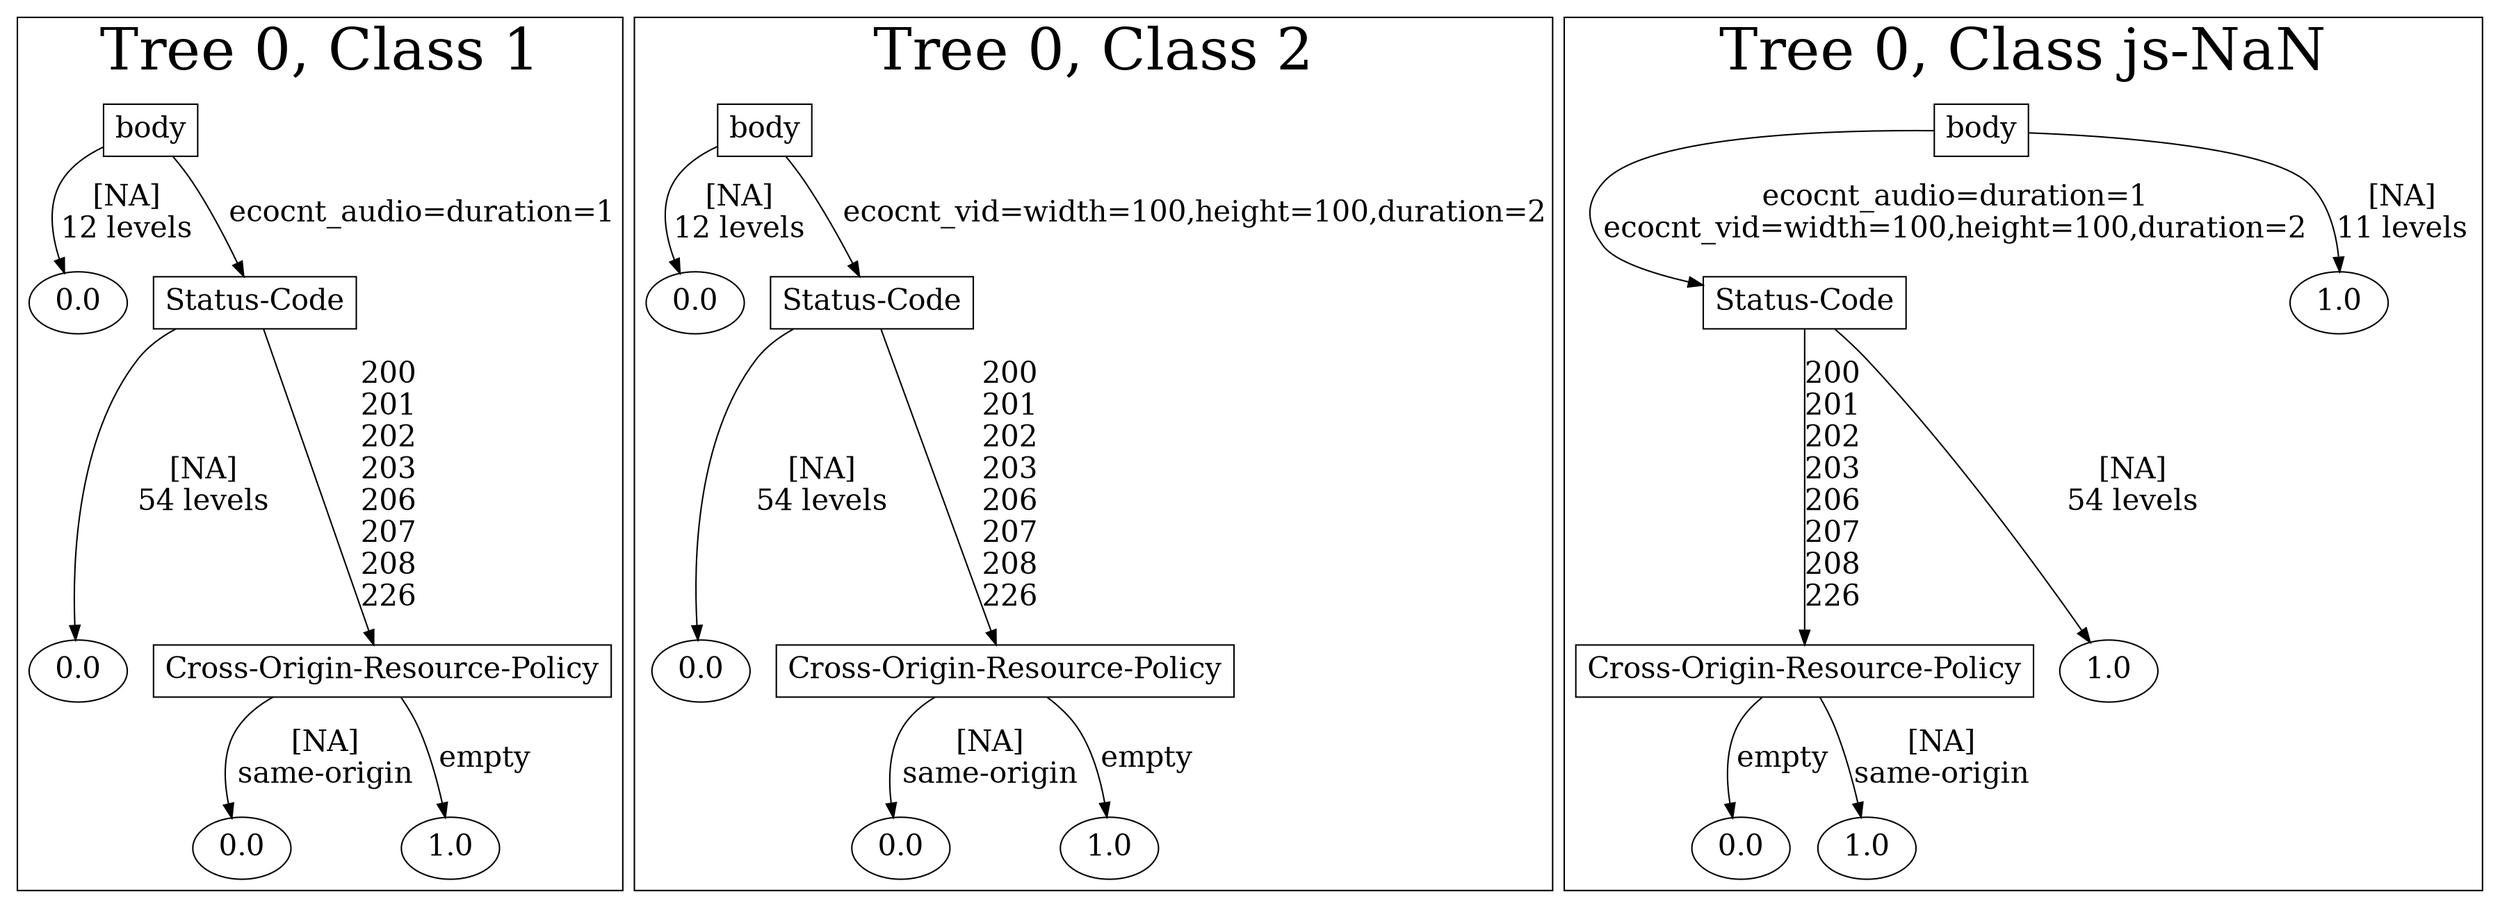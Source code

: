 /*
Generated by:
    http://https://github.com/h2oai/h2o-3/tree/master/h2o-genmodel/src/main/java/hex/genmodel/tools/PrintMojo.java
*/

/*
On a mac:

$ brew install graphviz
$ dot -Tpng file.gv -o file.png
$ open file.png
*/

digraph G {

subgraph cluster_0 {
/* Nodes */

/* Level 0 */
{
"SG_0_Node_0" [shape=box, fontsize=20, label="body"]
}

/* Level 1 */
{
"SG_0_Node_3" [fontsize=20, label="0.0"]
"SG_0_Node_1" [shape=box, fontsize=20, label="Status-Code"]
}

/* Level 2 */
{
"SG_0_Node_4" [fontsize=20, label="0.0"]
"SG_0_Node_2" [shape=box, fontsize=20, label="Cross-Origin-Resource-Policy"]
}

/* Level 3 */
{
"SG_0_Node_5" [fontsize=20, label="0.0"]
"SG_0_Node_6" [fontsize=20, label="1.0"]
}

/* Edges */
"SG_0_Node_0" -> "SG_0_Node_3" [fontsize=20, label="[NA]
12 levels
"]
"SG_0_Node_0" -> "SG_0_Node_1" [fontsize=20, label="ecocnt_audio=duration=1
"]
"SG_0_Node_1" -> "SG_0_Node_4" [fontsize=20, label="[NA]
54 levels
"]
"SG_0_Node_1" -> "SG_0_Node_2" [fontsize=20, label="200
201
202
203
206
207
208
226
"]
"SG_0_Node_2" -> "SG_0_Node_5" [fontsize=20, label="[NA]
same-origin
"]
"SG_0_Node_2" -> "SG_0_Node_6" [fontsize=20, label="empty
"]

fontsize=40
label="Tree 0, Class 1"
}

subgraph cluster_1 {
/* Nodes */

/* Level 0 */
{
"SG_1_Node_0" [shape=box, fontsize=20, label="body"]
}

/* Level 1 */
{
"SG_1_Node_3" [fontsize=20, label="0.0"]
"SG_1_Node_1" [shape=box, fontsize=20, label="Status-Code"]
}

/* Level 2 */
{
"SG_1_Node_4" [fontsize=20, label="0.0"]
"SG_1_Node_2" [shape=box, fontsize=20, label="Cross-Origin-Resource-Policy"]
}

/* Level 3 */
{
"SG_1_Node_5" [fontsize=20, label="0.0"]
"SG_1_Node_6" [fontsize=20, label="1.0"]
}

/* Edges */
"SG_1_Node_0" -> "SG_1_Node_3" [fontsize=20, label="[NA]
12 levels
"]
"SG_1_Node_0" -> "SG_1_Node_1" [fontsize=20, label="ecocnt_vid=width=100,height=100,duration=2
"]
"SG_1_Node_1" -> "SG_1_Node_4" [fontsize=20, label="[NA]
54 levels
"]
"SG_1_Node_1" -> "SG_1_Node_2" [fontsize=20, label="200
201
202
203
206
207
208
226
"]
"SG_1_Node_2" -> "SG_1_Node_5" [fontsize=20, label="[NA]
same-origin
"]
"SG_1_Node_2" -> "SG_1_Node_6" [fontsize=20, label="empty
"]

fontsize=40
label="Tree 0, Class 2"
}

subgraph cluster_2 {
/* Nodes */

/* Level 0 */
{
"SG_2_Node_0" [shape=box, fontsize=20, label="body"]
}

/* Level 1 */
{
"SG_2_Node_1" [shape=box, fontsize=20, label="Status-Code"]
"SG_2_Node_3" [fontsize=20, label="1.0"]
}

/* Level 2 */
{
"SG_2_Node_2" [shape=box, fontsize=20, label="Cross-Origin-Resource-Policy"]
"SG_2_Node_4" [fontsize=20, label="1.0"]
}

/* Level 3 */
{
"SG_2_Node_5" [fontsize=20, label="0.0"]
"SG_2_Node_6" [fontsize=20, label="1.0"]
}

/* Edges */
"SG_2_Node_0" -> "SG_2_Node_1" [fontsize=20, label="ecocnt_audio=duration=1
ecocnt_vid=width=100,height=100,duration=2
"]
"SG_2_Node_0" -> "SG_2_Node_3" [fontsize=20, label="[NA]
11 levels
"]
"SG_2_Node_1" -> "SG_2_Node_2" [fontsize=20, label="200
201
202
203
206
207
208
226
"]
"SG_2_Node_1" -> "SG_2_Node_4" [fontsize=20, label="[NA]
54 levels
"]
"SG_2_Node_2" -> "SG_2_Node_5" [fontsize=20, label="empty
"]
"SG_2_Node_2" -> "SG_2_Node_6" [fontsize=20, label="[NA]
same-origin
"]

fontsize=40
label="Tree 0, Class js-NaN"
}

}

